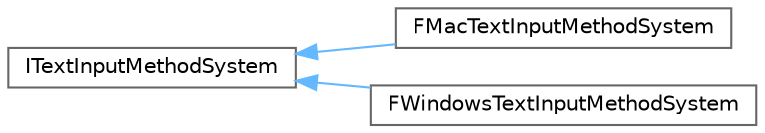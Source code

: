 digraph "Graphical Class Hierarchy"
{
 // INTERACTIVE_SVG=YES
 // LATEX_PDF_SIZE
  bgcolor="transparent";
  edge [fontname=Helvetica,fontsize=10,labelfontname=Helvetica,labelfontsize=10];
  node [fontname=Helvetica,fontsize=10,shape=box,height=0.2,width=0.4];
  rankdir="LR";
  Node0 [id="Node000000",label="ITextInputMethodSystem",height=0.2,width=0.4,color="grey40", fillcolor="white", style="filled",URL="$d6/d6e/classITextInputMethodSystem.html",tooltip="Platform owners implement this class to interface with the platform's input method system."];
  Node0 -> Node1 [id="edge5637_Node000000_Node000001",dir="back",color="steelblue1",style="solid",tooltip=" "];
  Node1 [id="Node000001",label="FMacTextInputMethodSystem",height=0.2,width=0.4,color="grey40", fillcolor="white", style="filled",URL="$d0/dbb/classFMacTextInputMethodSystem.html",tooltip=" "];
  Node0 -> Node2 [id="edge5638_Node000000_Node000002",dir="back",color="steelblue1",style="solid",tooltip=" "];
  Node2 [id="Node000002",label="FWindowsTextInputMethodSystem",height=0.2,width=0.4,color="grey40", fillcolor="white", style="filled",URL="$d6/d1c/classFWindowsTextInputMethodSystem.html",tooltip=" "];
}
